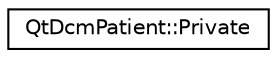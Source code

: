digraph "Graphical Class Hierarchy"
{
  edge [fontname="Helvetica",fontsize="10",labelfontname="Helvetica",labelfontsize="10"];
  node [fontname="Helvetica",fontsize="10",shape=record];
  rankdir="LR";
  Node1 [label="QtDcmPatient::Private",height=0.2,width=0.4,color="black", fillcolor="white", style="filled",URL="$classQtDcmPatient_1_1Private.html"];
}
